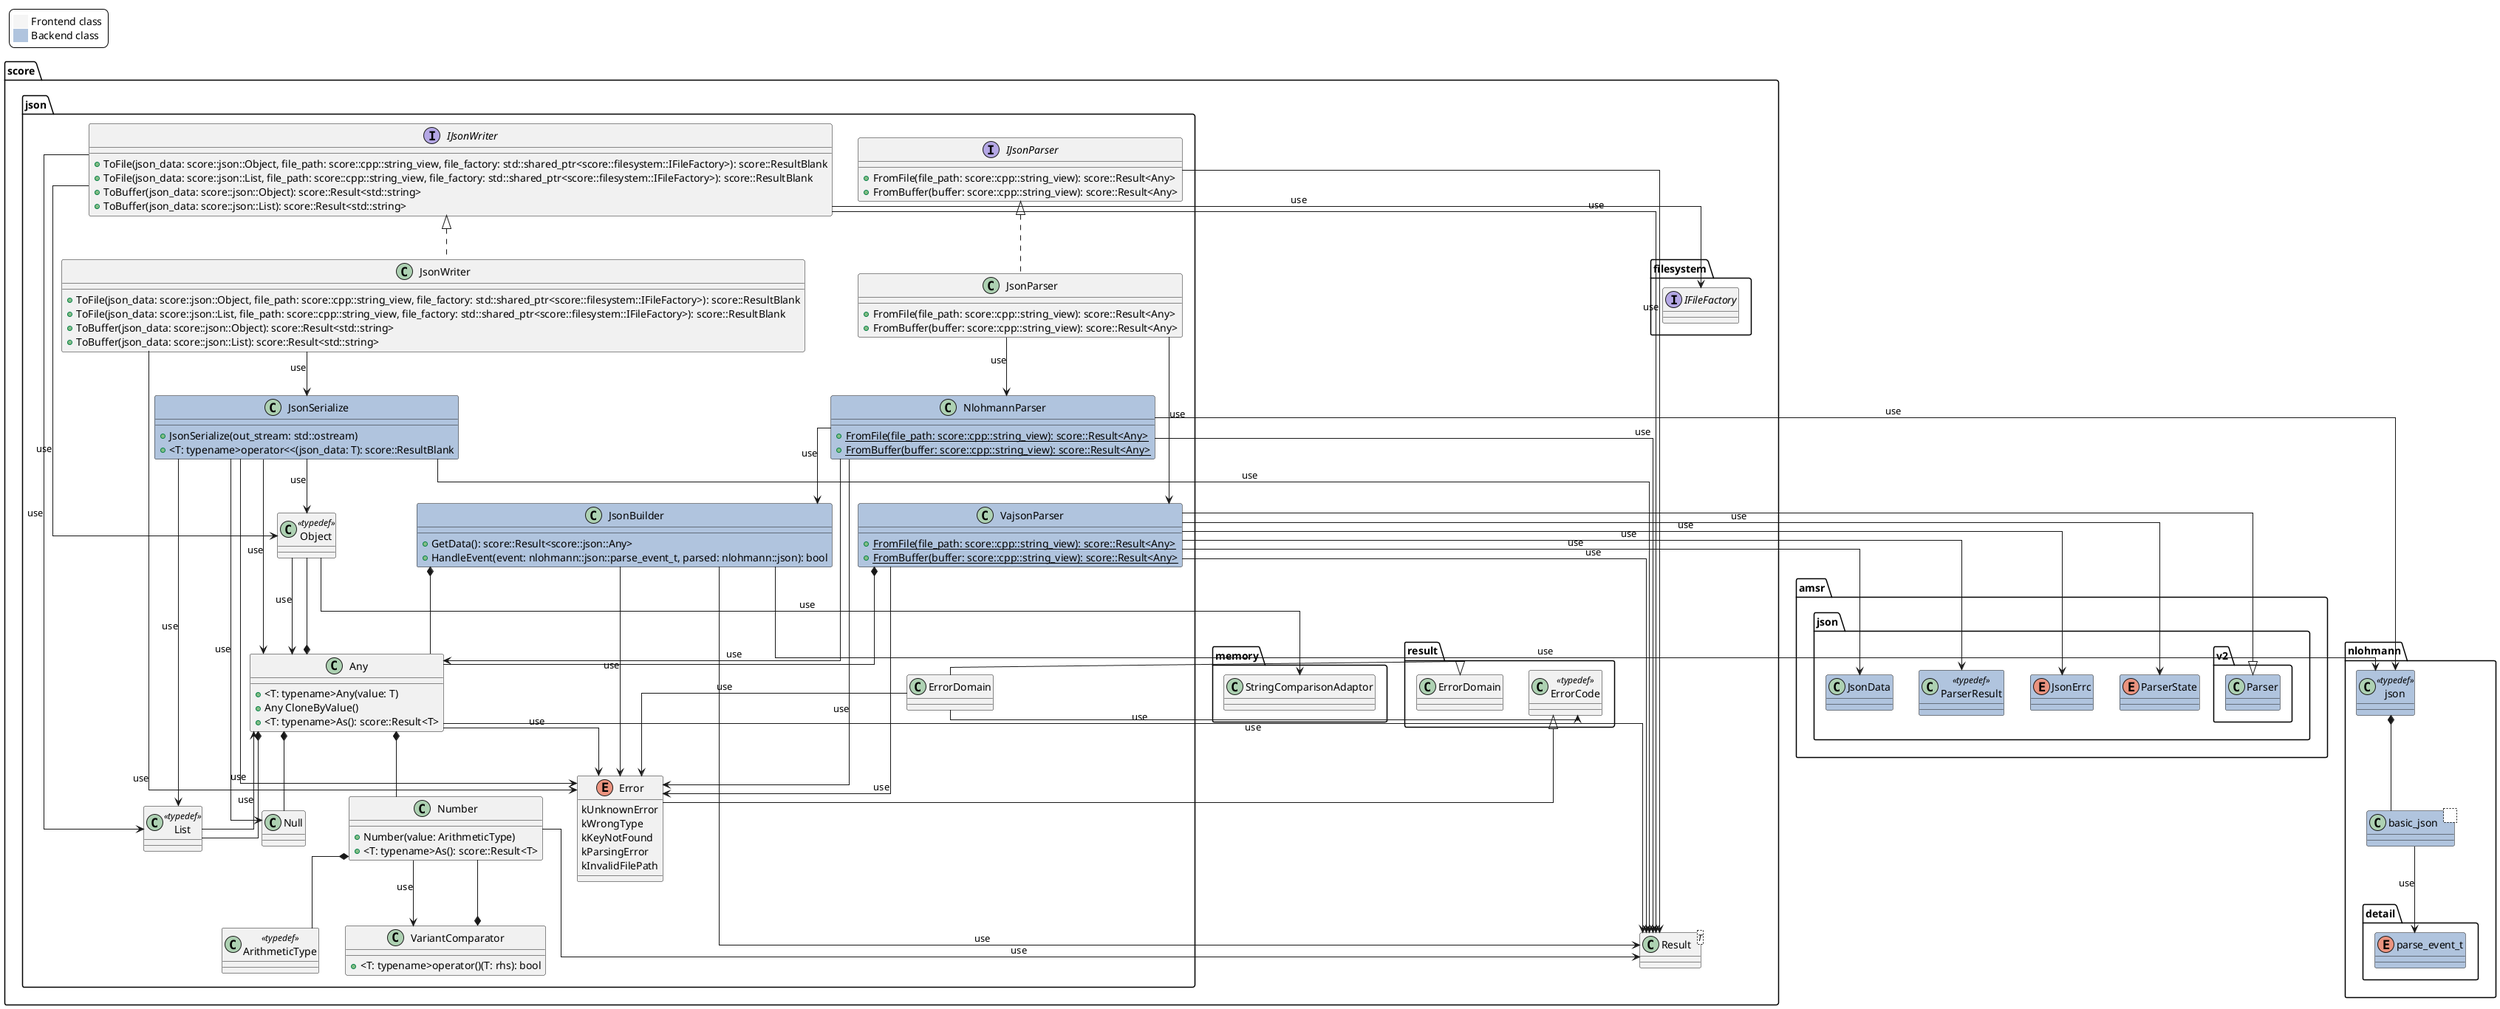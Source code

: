 ' *******************************************************************************
' Copyright (c) 2025 Contributors to the Eclipse Foundation
'
' See the NOTICE file(s) distributed with this work for additional
' information regarding copyright ownership.
'
' This program and the accompanying materials are made available under the
' terms of the Apache License Version 2.0 which is available at
' https://www.apache.org/licenses/LICENSE-2.0
'
' SPDX-License-Identifier: Apache-2.0
' *******************************************************************************

@startuml

skinparam linetype ortho

skinparam legend {
  backgroundColor #White
  entrySeparator #White
}


legend top left
<#White,#White>|<#WhiteSmoke>| Frontend class |
|<#LightSteelBlue>      | Backend class |
end legend


set separator ::


class score::Result<T>


interface score::filesystem::IFileFactory


class score::result::ErrorCode <<typedef>>

score::result::ErrorCode <|-- score::json::Error


class score::result::ErrorDomain

score::result::ErrorDomain <|-- score::json::ErrorDomain


class score::memory::StringComparisonAdaptor


interface score::json::IJsonWriter {
  +ToFile(json_data: score::json::Object, file_path: score::cpp::string_view, file_factory: std::shared_ptr<score::filesystem::IFileFactory>): score::ResultBlank
  +ToFile(json_data: score::json::List, file_path: score::cpp::string_view, file_factory: std::shared_ptr<score::filesystem::IFileFactory>): score::ResultBlank
  +ToBuffer(json_data: score::json::Object): score::Result<std::string>
  +ToBuffer(json_data: score::json::List): score::Result<std::string>
}

score::json::IJsonWriter <|.. score::json::JsonWriter
score::json::IJsonWriter --> score::filesystem::IFileFactory : use
score::json::IJsonWriter --> score::json::Object : use
score::json::IJsonWriter --> score::json::List : use
score::json::IJsonWriter --> score::Result : use


class score::json::JsonWriter {
  +ToFile(json_data: score::json::Object, file_path: score::cpp::string_view, file_factory: std::shared_ptr<score::filesystem::IFileFactory>): score::ResultBlank
  +ToFile(json_data: score::json::List, file_path: score::cpp::string_view, file_factory: std::shared_ptr<score::filesystem::IFileFactory>): score::ResultBlank
  +ToBuffer(json_data: score::json::Object): score::Result<std::string>
  +ToBuffer(json_data: score::json::List): score::Result<std::string>
}

score::json::JsonWriter --> score::json::Error : use
score::json::JsonWriter --> score::json::JsonSerialize : use


interface score::json::IJsonParser {
  +FromFile(file_path: score::cpp::string_view): score::Result<Any>
  +FromBuffer(buffer: score::cpp::string_view): score::Result<Any>
}

score::json::IJsonParser <|.. score::json::JsonParser
score::json::IJsonParser --> score::Result : use


class score::json::JsonParser {
  +FromFile(file_path: score::cpp::string_view): score::Result<Any>
  +FromBuffer(buffer: score::cpp::string_view): score::Result<Any>
}

score::json::JsonParser --> score::json::VajsonParser : use
score::json::JsonParser --> score::json::NlohmannParser : use


class score::json::JsonSerialize #LightSteelBlue {
  +JsonSerialize(out_stream: std::ostream)
  +<T: typename>operator<<(json_data: T): score::ResultBlank
}

score::json::JsonSerialize --> score::json::Any : use
score::json::JsonSerialize --> score::json::Object : use
score::json::JsonSerialize --> score::json::List : use
score::json::JsonSerialize --> score::json::Null : use
score::json::JsonSerialize --> score::json::Error : use
score::json::JsonSerialize --> score::Result : use


enum amsr::json::ParserState #LightSteelBlue


enum amsr::json::JsonErrc #LightSteelBlue


class amsr::json::ParserResult <<typedef>> #LightSteelBlue


class amsr::json::v2::Parser #LightSteelBlue


class amsr::json::JsonData #LightSteelBlue

amsr::json::v2::Parser <|-- score::json::VajsonParser


class score::json::VajsonParser #LightSteelBlue {
  {static}+FromFile(file_path: score::cpp::string_view): score::Result<Any>
  {static}+FromBuffer(buffer: score::cpp::string_view): score::Result<Any>
}

score::json::VajsonParser *-- score::json::Any
score::json::VajsonParser --> score::json::Error : use
score::json::VajsonParser --> score::Result : use
score::json::VajsonParser --> amsr::json::ParserResult : use
score::json::VajsonParser --> amsr::json::ParserState : use
score::json::VajsonParser --> amsr::json::JsonErrc : use
score::json::VajsonParser --> amsr::json::JsonData : use


class score::json::NlohmannParser #LightSteelBlue {
  {static}+FromFile(file_path: score::cpp::string_view): score::Result<Any>
  {static}+FromBuffer(buffer: score::cpp::string_view): score::Result<Any>
}

score::json::NlohmannParser --> score::json::JsonBuilder : use
score::json::NlohmannParser --> score::json::Any : use
score::json::NlohmannParser --> nlohmann::json : use
score::json::NlohmannParser --> score::json::Error : use
score::json::NlohmannParser --> score::Result : use


class score::json::JsonBuilder #LightSteelBlue {
  +GetData(): score::Result<score::json::Any>
  +HandleEvent(event: nlohmann::json::parse_event_t, parsed: nlohmann::json): bool
}

score::json::JsonBuilder *-- score::json::Any
score::json::JsonBuilder --> nlohmann::json : use
score::json::JsonBuilder --> score::Result : use
score::json::JsonBuilder --> score::json::Error : use


class nlohmann::json <<typedef>> #LightSteelBlue

nlohmann::json *-- nlohmann::basic_json


class nlohmann::basic_json<     > #LightSteelBlue

nlohmann::basic_json --> nlohmann::detail::parse_event_t : use


enum nlohmann::detail::parse_event_t #LightSteelBlue


class score::json::Any {
  +<T: typename>Any(value: T)
  +Any CloneByValue()
  +<T: typename>As(): score::Result<T>
}

score::json::Any *--  score::json::Number
score::json::Any *--  score::json::Null
score::json::Any *--  score::json::Object
score::json::Any *--  score::json::List
score::json::Any --> score::Result : use
score::json::Any --> score::json::Error : use


class score::json::List <<typedef>>
score::json::List --> score::json::Any : use


class score::json::Object <<typedef>>
score::json::Object --> score::memory::StringComparisonAdaptor : use
score::json::Object --> score::json::Any : use


class score::json::Null


class score::json::ArithmeticType <<typedef>>


class score::json::Number {
  +Number(value: ArithmeticType)
  +<T: typename>As(): score::Result<T>
}

score::json::Number *-- score::json::ArithmeticType
score::json::Number --> score::json::VariantComparator : use
score::json::Number --> score::Result : use


class score::json::VariantComparator {
  +<T: typename>operator()(T: rhs): bool
}

score::json::VariantComparator *-- score::json::Number


enum score::json::Error {
  kUnknownError
  kWrongType
  kKeyNotFound
  kParsingError
  kInvalidFilePath
}


class score::json::ErrorDomain
score::json::ErrorDomain --> score::result::ErrorCode : use
score::json::ErrorDomain --> score::json::Error : use


@enduml